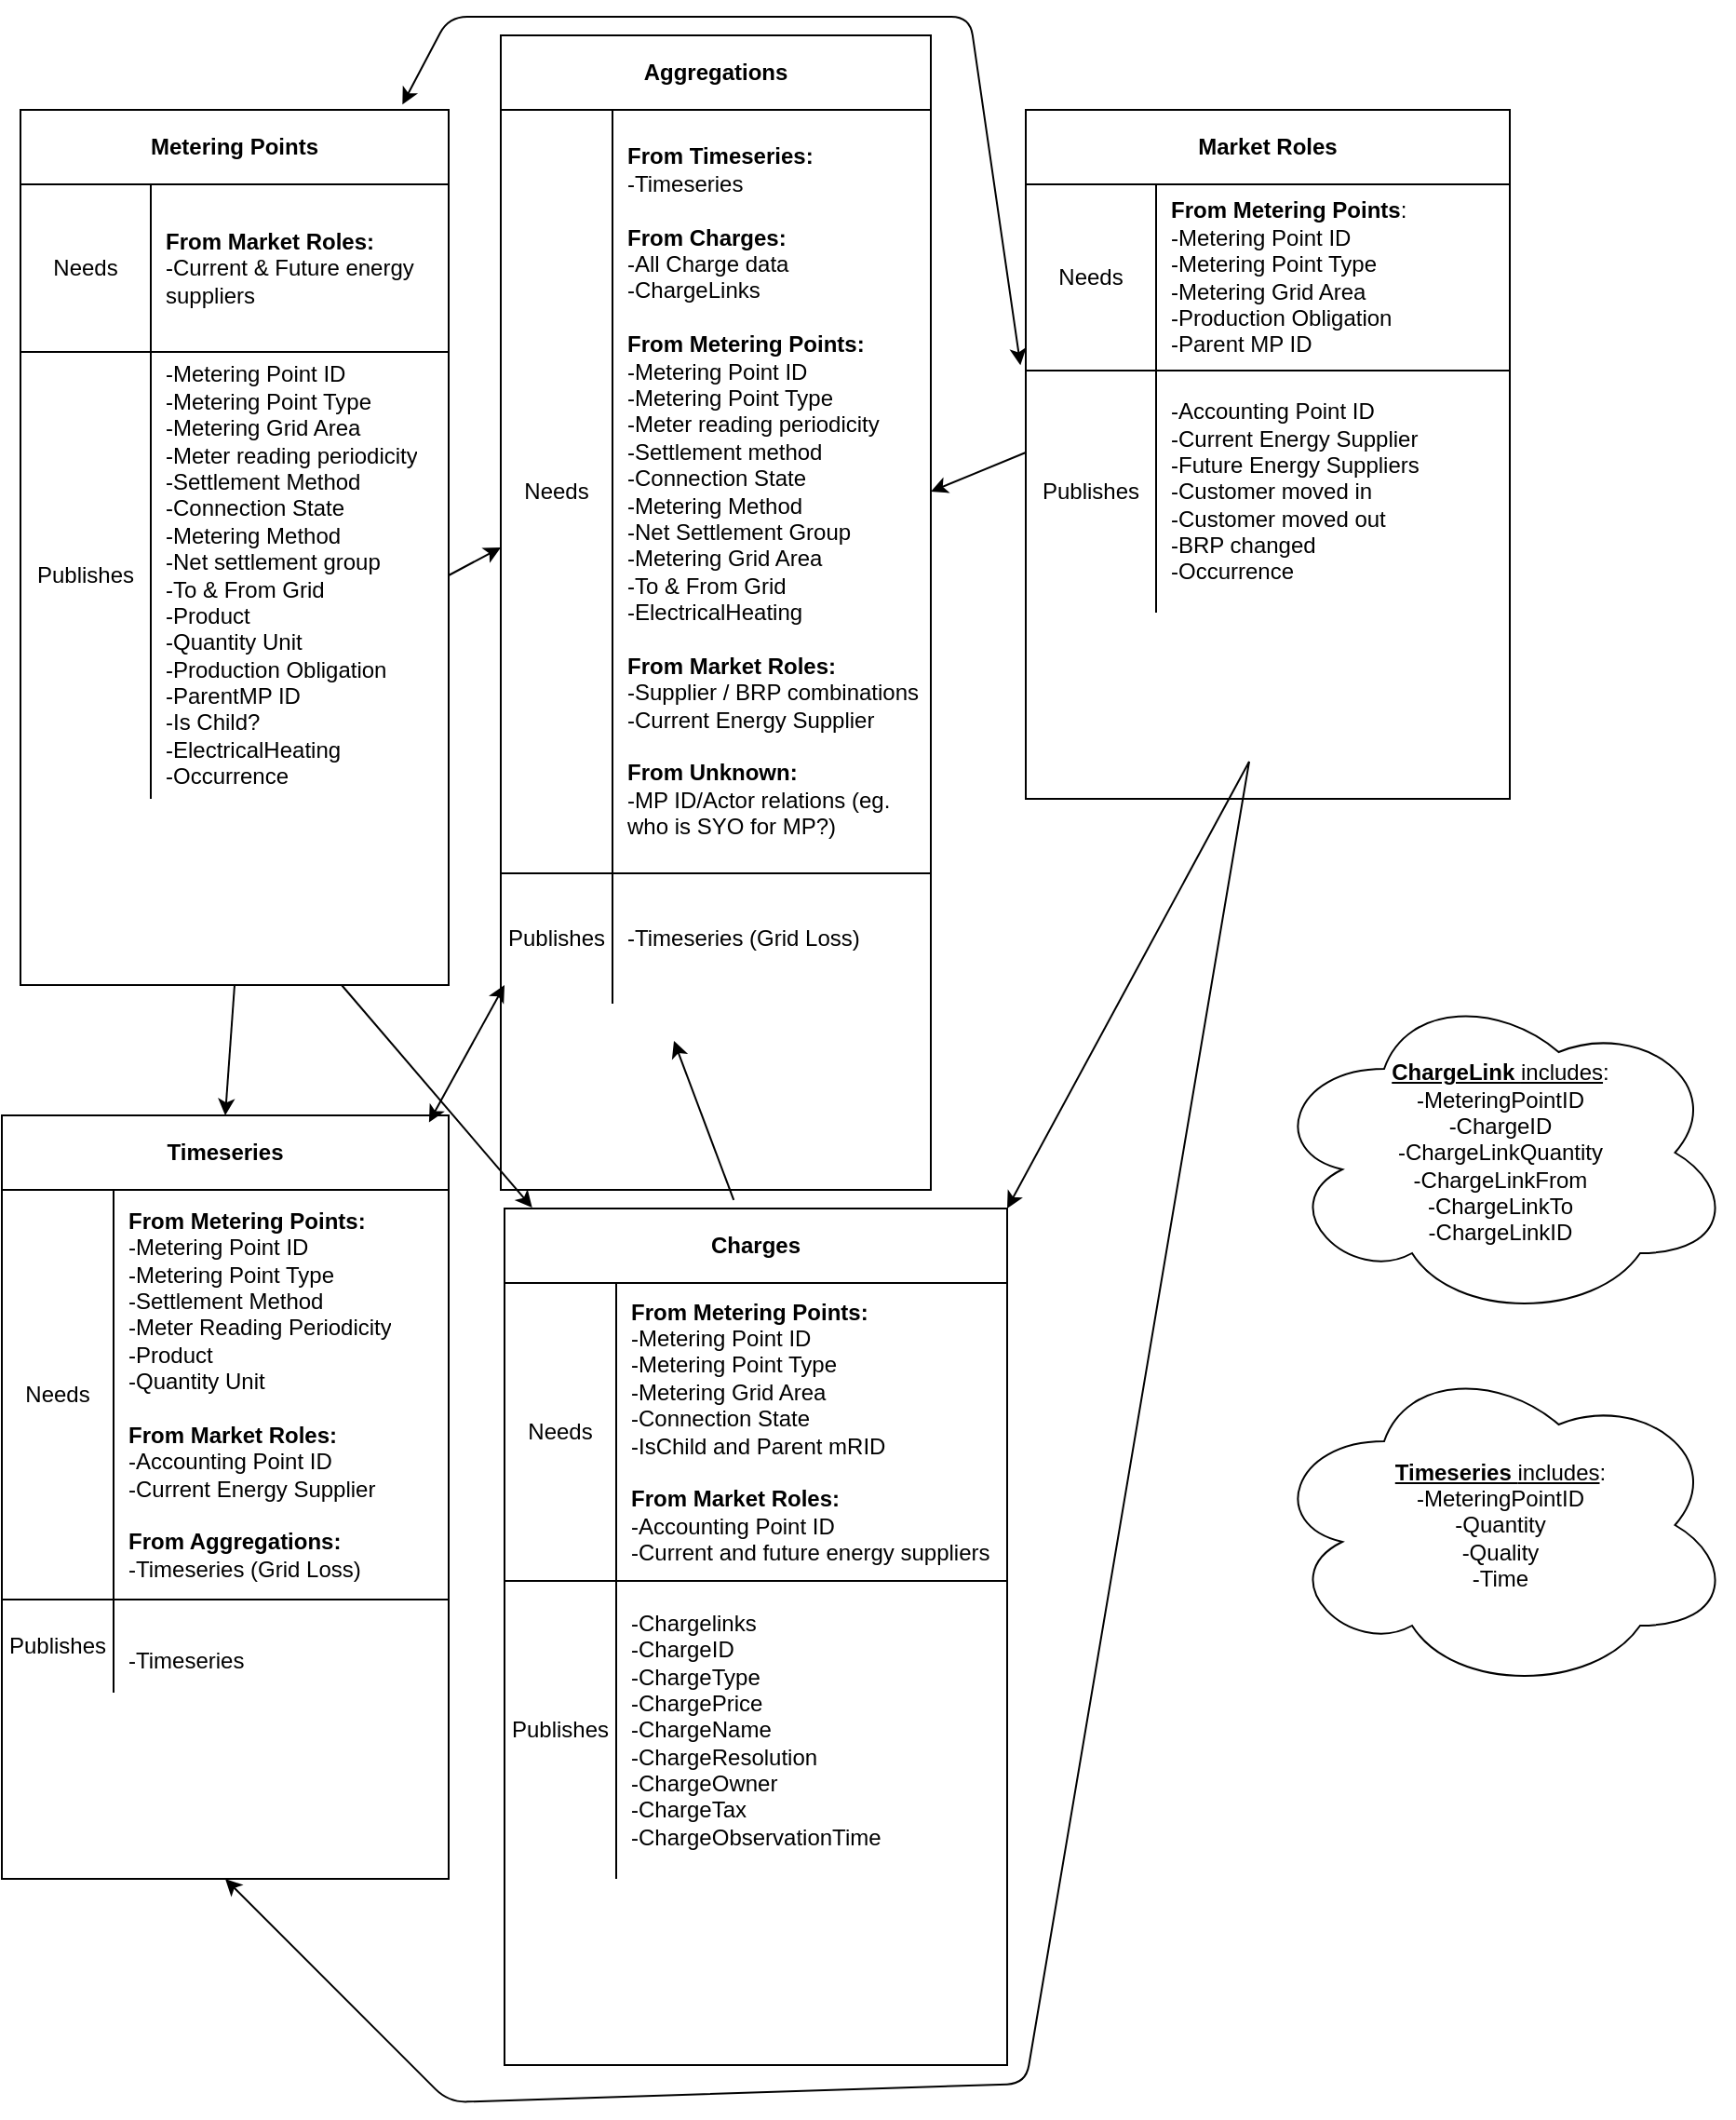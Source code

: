 <mxfile version="14.2.6" type="device"><diagram id="92r15I72fb07YGjZy0iK" name="Page-1"><mxGraphModel dx="1795" dy="1788" grid="1" gridSize="10" guides="1" tooltips="1" connect="1" arrows="1" fold="1" page="1" pageScale="1" pageWidth="827" pageHeight="1169" math="0" shadow="0"><root><mxCell id="0"/><mxCell id="1" parent="0"/><mxCell id="Mabt-3Se4oyptyURrfW0-4" value="Metering Points" style="shape=table;html=1;whiteSpace=wrap;startSize=40;container=1;collapsible=0;childLayout=tableLayout;fixedRows=1;rowLines=0;fontStyle=1;align=center;" parent="1" vertex="1"><mxGeometry x="40" y="20" width="230" height="470" as="geometry"/></mxCell><mxCell id="Mabt-3Se4oyptyURrfW0-5" value="" style="shape=partialRectangle;html=1;whiteSpace=wrap;collapsible=0;dropTarget=0;pointerEvents=0;fillColor=none;top=0;left=0;bottom=1;right=0;points=[[0,0.5],[1,0.5]];portConstraint=eastwest;" parent="Mabt-3Se4oyptyURrfW0-4" vertex="1"><mxGeometry y="40" width="230" height="90" as="geometry"/></mxCell><mxCell id="Mabt-3Se4oyptyURrfW0-6" value="Needs" style="shape=partialRectangle;html=1;whiteSpace=wrap;connectable=0;fillColor=none;top=0;left=0;bottom=0;right=0;overflow=hidden;" parent="Mabt-3Se4oyptyURrfW0-5" vertex="1"><mxGeometry width="70" height="90" as="geometry"/></mxCell><mxCell id="Mabt-3Se4oyptyURrfW0-7" value="&lt;b&gt;From Market Roles:&lt;/b&gt;&lt;br&gt;-Current &amp;amp; Future energy suppliers" style="shape=partialRectangle;html=1;whiteSpace=wrap;connectable=0;fillColor=none;top=0;left=0;bottom=0;right=0;align=left;spacingLeft=6;overflow=hidden;" parent="Mabt-3Se4oyptyURrfW0-5" vertex="1"><mxGeometry x="70" width="160" height="90" as="geometry"/></mxCell><mxCell id="Mabt-3Se4oyptyURrfW0-8" value="" style="shape=partialRectangle;html=1;whiteSpace=wrap;collapsible=0;dropTarget=0;pointerEvents=0;fillColor=none;top=0;left=0;bottom=0;right=0;points=[[0,0.5],[1,0.5]];portConstraint=eastwest;" parent="Mabt-3Se4oyptyURrfW0-4" vertex="1"><mxGeometry y="130" width="230" height="240" as="geometry"/></mxCell><mxCell id="Mabt-3Se4oyptyURrfW0-9" value="Publishes" style="shape=partialRectangle;html=1;whiteSpace=wrap;connectable=0;fillColor=none;top=0;left=0;bottom=0;right=0;overflow=hidden;" parent="Mabt-3Se4oyptyURrfW0-8" vertex="1"><mxGeometry width="70" height="240" as="geometry"/></mxCell><mxCell id="Mabt-3Se4oyptyURrfW0-10" value="-Metering Point ID&lt;br&gt;-Metering Point Type&lt;br&gt;-Metering Grid Area&lt;br&gt;-Meter reading periodicity&lt;br&gt;-Settlement Method&lt;br&gt;-Connection State&lt;br&gt;-Metering Method&lt;br&gt;-Net settlement group&lt;br&gt;-To &amp;amp; From Grid&lt;br&gt;-Product&lt;br&gt;-Quantity Unit&lt;br&gt;-Production Obligation&lt;br&gt;-ParentMP ID&lt;br&gt;-Is Child?&lt;br&gt;&lt;div&gt;-ElectricalHeating&lt;/div&gt;&lt;div&gt;-Occurrence&lt;br&gt;&lt;/div&gt;" style="shape=partialRectangle;html=1;whiteSpace=wrap;connectable=0;fillColor=none;top=0;left=0;bottom=0;right=0;align=left;spacingLeft=6;overflow=hidden;" parent="Mabt-3Se4oyptyURrfW0-8" vertex="1"><mxGeometry x="70" width="160" height="240" as="geometry"/></mxCell><mxCell id="Mabt-3Se4oyptyURrfW0-14" value="Aggregations" style="shape=table;html=1;whiteSpace=wrap;startSize=40;container=1;collapsible=0;childLayout=tableLayout;fixedRows=1;rowLines=0;fontStyle=1;align=center;" parent="1" vertex="1"><mxGeometry x="298" y="-20" width="231" height="620" as="geometry"/></mxCell><mxCell id="Mabt-3Se4oyptyURrfW0-15" value="" style="shape=partialRectangle;html=1;whiteSpace=wrap;collapsible=0;dropTarget=0;pointerEvents=0;fillColor=none;top=0;left=0;bottom=1;right=0;points=[[0,0.5],[1,0.5]];portConstraint=eastwest;" parent="Mabt-3Se4oyptyURrfW0-14" vertex="1"><mxGeometry y="40" width="231" height="410" as="geometry"/></mxCell><mxCell id="Mabt-3Se4oyptyURrfW0-16" value="Needs" style="shape=partialRectangle;html=1;whiteSpace=wrap;connectable=0;fillColor=none;top=0;left=0;bottom=0;right=0;overflow=hidden;" parent="Mabt-3Se4oyptyURrfW0-15" vertex="1"><mxGeometry width="60" height="410" as="geometry"/></mxCell><mxCell id="Mabt-3Se4oyptyURrfW0-17" value="&lt;b&gt;From Timeseries:&lt;/b&gt;&lt;br&gt;-Timeseries&lt;br&gt;&lt;br&gt;&lt;b&gt;From Charges:&lt;/b&gt;&lt;br&gt;-All Charge data&lt;br&gt;-ChargeLinks&lt;br&gt;&lt;br&gt;&lt;b&gt;From Metering Points:&lt;/b&gt;&lt;br&gt;-Metering Point ID&lt;br&gt;-Metering Point Type&lt;br&gt;-Meter reading periodicity&lt;br&gt;-Settlement method&lt;br&gt;-Connection State&lt;br&gt;-Metering Method&lt;br&gt;-Net Settlement Group&lt;br&gt;-Metering Grid Area&lt;br&gt;-To &amp;amp; From Grid&lt;br&gt;-ElectricalHeating&lt;br&gt;&lt;br&gt;&lt;b&gt;From Market Roles:&lt;/b&gt;&lt;br&gt;-Supplier / BRP combinations&lt;br&gt;-Current Energy Supplier&lt;br&gt;&lt;br&gt;&lt;b&gt;From Unknown:&lt;br&gt;&lt;/b&gt;-MP ID/Actor relations (eg. who is SYO for MP?)" style="shape=partialRectangle;html=1;whiteSpace=wrap;connectable=0;fillColor=none;top=0;left=0;bottom=0;right=0;align=left;spacingLeft=6;overflow=hidden;" parent="Mabt-3Se4oyptyURrfW0-15" vertex="1"><mxGeometry x="60" width="171" height="410" as="geometry"/></mxCell><mxCell id="Mabt-3Se4oyptyURrfW0-18" value="" style="shape=partialRectangle;html=1;whiteSpace=wrap;collapsible=0;dropTarget=0;pointerEvents=0;fillColor=none;top=0;left=0;bottom=0;right=0;points=[[0,0.5],[1,0.5]];portConstraint=eastwest;" parent="Mabt-3Se4oyptyURrfW0-14" vertex="1"><mxGeometry y="450" width="231" height="70" as="geometry"/></mxCell><mxCell id="Mabt-3Se4oyptyURrfW0-19" value="Publishes" style="shape=partialRectangle;html=1;whiteSpace=wrap;connectable=0;fillColor=none;top=0;left=0;bottom=0;right=0;overflow=hidden;" parent="Mabt-3Se4oyptyURrfW0-18" vertex="1"><mxGeometry width="60" height="70" as="geometry"/></mxCell><mxCell id="Mabt-3Se4oyptyURrfW0-20" value="-Timeseries (Grid Loss)" style="shape=partialRectangle;html=1;whiteSpace=wrap;connectable=0;fillColor=none;top=0;left=0;bottom=0;right=0;align=left;spacingLeft=6;overflow=hidden;" parent="Mabt-3Se4oyptyURrfW0-18" vertex="1"><mxGeometry x="60" width="171" height="70" as="geometry"/></mxCell><mxCell id="Mabt-3Se4oyptyURrfW0-21" value="Market Roles" style="shape=table;html=1;whiteSpace=wrap;startSize=40;container=1;collapsible=0;childLayout=tableLayout;fixedRows=1;rowLines=0;fontStyle=1;align=center;" parent="1" vertex="1"><mxGeometry x="580" y="20" width="260" height="370" as="geometry"/></mxCell><mxCell id="Mabt-3Se4oyptyURrfW0-22" value="" style="shape=partialRectangle;html=1;whiteSpace=wrap;collapsible=0;dropTarget=0;pointerEvents=0;fillColor=none;top=0;left=0;bottom=1;right=0;points=[[0,0.5],[1,0.5]];portConstraint=eastwest;" parent="Mabt-3Se4oyptyURrfW0-21" vertex="1"><mxGeometry y="40" width="260" height="100" as="geometry"/></mxCell><mxCell id="Mabt-3Se4oyptyURrfW0-23" value="Needs" style="shape=partialRectangle;html=1;whiteSpace=wrap;connectable=0;fillColor=none;top=0;left=0;bottom=0;right=0;overflow=hidden;" parent="Mabt-3Se4oyptyURrfW0-22" vertex="1"><mxGeometry width="70" height="100" as="geometry"/></mxCell><mxCell id="Mabt-3Se4oyptyURrfW0-24" value="&lt;b&gt;From Metering Points&lt;/b&gt;:&lt;br&gt;-Metering Point ID&lt;br&gt;-Metering Point Type&lt;br&gt;-Metering Grid Area&lt;br&gt;-Production Obligation&lt;br&gt;-Parent MP ID" style="shape=partialRectangle;html=1;whiteSpace=wrap;connectable=0;fillColor=none;top=0;left=0;bottom=0;right=0;align=left;spacingLeft=6;overflow=hidden;" parent="Mabt-3Se4oyptyURrfW0-22" vertex="1"><mxGeometry x="70" width="190" height="100" as="geometry"/></mxCell><mxCell id="Mabt-3Se4oyptyURrfW0-25" value="" style="shape=partialRectangle;html=1;whiteSpace=wrap;collapsible=0;dropTarget=0;pointerEvents=0;fillColor=none;top=0;left=0;bottom=0;right=0;points=[[0,0.5],[1,0.5]];portConstraint=eastwest;" parent="Mabt-3Se4oyptyURrfW0-21" vertex="1"><mxGeometry y="140" width="260" height="130" as="geometry"/></mxCell><mxCell id="Mabt-3Se4oyptyURrfW0-26" value="Publishes" style="shape=partialRectangle;html=1;whiteSpace=wrap;connectable=0;fillColor=none;top=0;left=0;bottom=0;right=0;overflow=hidden;" parent="Mabt-3Se4oyptyURrfW0-25" vertex="1"><mxGeometry width="70" height="130" as="geometry"/></mxCell><mxCell id="Mabt-3Se4oyptyURrfW0-27" value="-Accounting Point ID&lt;br&gt;-Current Energy Supplier&lt;br&gt;-Future Energy Suppliers&lt;br&gt;-Customer moved in&lt;br&gt;-Customer moved out&lt;br&gt;&lt;div&gt;-BRP changed&lt;/div&gt;&lt;div&gt;-Occurrence&lt;/div&gt;" style="shape=partialRectangle;html=1;whiteSpace=wrap;connectable=0;fillColor=none;top=0;left=0;bottom=0;right=0;align=left;spacingLeft=6;overflow=hidden;" parent="Mabt-3Se4oyptyURrfW0-25" vertex="1"><mxGeometry x="70" width="190" height="130" as="geometry"/></mxCell><mxCell id="Mabt-3Se4oyptyURrfW0-28" value="Timeseries" style="shape=table;html=1;whiteSpace=wrap;startSize=40;container=1;collapsible=0;childLayout=tableLayout;fixedRows=1;rowLines=0;fontStyle=1;align=center;" parent="1" vertex="1"><mxGeometry x="30" y="560" width="240" height="410" as="geometry"/></mxCell><mxCell id="Mabt-3Se4oyptyURrfW0-29" value="" style="shape=partialRectangle;html=1;whiteSpace=wrap;collapsible=0;dropTarget=0;pointerEvents=0;fillColor=none;top=0;left=0;bottom=1;right=0;points=[[0,0.5],[1,0.5]];portConstraint=eastwest;" parent="Mabt-3Se4oyptyURrfW0-28" vertex="1"><mxGeometry y="40" width="240" height="220" as="geometry"/></mxCell><mxCell id="Mabt-3Se4oyptyURrfW0-30" value="Needs" style="shape=partialRectangle;html=1;whiteSpace=wrap;connectable=0;fillColor=none;top=0;left=0;bottom=0;right=0;overflow=hidden;" parent="Mabt-3Se4oyptyURrfW0-29" vertex="1"><mxGeometry width="60" height="220" as="geometry"/></mxCell><mxCell id="Mabt-3Se4oyptyURrfW0-31" value="&lt;b&gt;From Metering Points:&lt;/b&gt;&lt;br&gt;-Metering Point ID&lt;br&gt;-Metering Point Type&lt;br&gt;-Settlement Method&lt;br&gt;-Meter Reading Periodicity&lt;br&gt;-Product&lt;br&gt;-Quantity Unit&lt;br&gt;&lt;br&gt;&lt;b&gt;From Market Roles:&lt;br&gt;&lt;/b&gt;-Accounting Point ID&lt;br&gt;-Current Energy Supplier&lt;br&gt;&lt;br&gt;&lt;b&gt;From Aggregations:&lt;br&gt;&lt;/b&gt;-Timeseries (Grid Loss)" style="shape=partialRectangle;html=1;whiteSpace=wrap;connectable=0;fillColor=none;top=0;left=0;bottom=0;right=0;align=left;spacingLeft=6;overflow=hidden;" parent="Mabt-3Se4oyptyURrfW0-29" vertex="1"><mxGeometry x="60" width="180" height="220" as="geometry"/></mxCell><mxCell id="Mabt-3Se4oyptyURrfW0-32" value="" style="shape=partialRectangle;html=1;whiteSpace=wrap;collapsible=0;dropTarget=0;pointerEvents=0;fillColor=none;top=0;left=0;bottom=0;right=0;points=[[0,0.5],[1,0.5]];portConstraint=eastwest;" parent="Mabt-3Se4oyptyURrfW0-28" vertex="1"><mxGeometry y="260" width="240" height="50" as="geometry"/></mxCell><mxCell id="Mabt-3Se4oyptyURrfW0-33" value="Publishes" style="shape=partialRectangle;html=1;whiteSpace=wrap;connectable=0;fillColor=none;top=0;left=0;bottom=0;right=0;overflow=hidden;" parent="Mabt-3Se4oyptyURrfW0-32" vertex="1"><mxGeometry width="60" height="50" as="geometry"/></mxCell><mxCell id="Mabt-3Se4oyptyURrfW0-34" value="&lt;br&gt;-Timeseries" style="shape=partialRectangle;html=1;whiteSpace=wrap;connectable=0;fillColor=none;top=0;left=0;bottom=0;right=0;align=left;spacingLeft=6;overflow=hidden;" parent="Mabt-3Se4oyptyURrfW0-32" vertex="1"><mxGeometry x="60" width="180" height="50" as="geometry"/></mxCell><mxCell id="Mabt-3Se4oyptyURrfW0-35" value="Charges" style="shape=table;html=1;whiteSpace=wrap;startSize=40;container=1;collapsible=0;childLayout=tableLayout;fixedRows=1;rowLines=0;fontStyle=1;align=center;" parent="1" vertex="1"><mxGeometry x="300" y="610" width="270" height="460" as="geometry"/></mxCell><mxCell id="Mabt-3Se4oyptyURrfW0-36" value="" style="shape=partialRectangle;html=1;whiteSpace=wrap;collapsible=0;dropTarget=0;pointerEvents=0;fillColor=none;top=0;left=0;bottom=1;right=0;points=[[0,0.5],[1,0.5]];portConstraint=eastwest;" parent="Mabt-3Se4oyptyURrfW0-35" vertex="1"><mxGeometry y="40" width="270" height="160" as="geometry"/></mxCell><mxCell id="Mabt-3Se4oyptyURrfW0-37" value="Needs" style="shape=partialRectangle;html=1;whiteSpace=wrap;connectable=0;fillColor=none;top=0;left=0;bottom=0;right=0;overflow=hidden;" parent="Mabt-3Se4oyptyURrfW0-36" vertex="1"><mxGeometry width="60" height="160" as="geometry"/></mxCell><mxCell id="Mabt-3Se4oyptyURrfW0-38" value="&lt;b&gt;From Metering Points:&lt;/b&gt;&lt;br&gt;-Metering Point ID&lt;br&gt;-Metering Point Type&lt;br&gt;-Metering Grid Area&lt;br&gt;-Connection State&lt;br&gt;-IsChild and Parent mRID&lt;br&gt;&lt;b&gt;&lt;br&gt;From Market Roles:&lt;/b&gt;&lt;br&gt;-Accounting Point ID&lt;br&gt;-Current and future energy suppliers" style="shape=partialRectangle;html=1;whiteSpace=wrap;connectable=0;fillColor=none;top=0;left=0;bottom=0;right=0;align=left;spacingLeft=6;overflow=hidden;" parent="Mabt-3Se4oyptyURrfW0-36" vertex="1"><mxGeometry x="60" width="210" height="160" as="geometry"/></mxCell><mxCell id="Mabt-3Se4oyptyURrfW0-39" value="" style="shape=partialRectangle;html=1;whiteSpace=wrap;collapsible=0;dropTarget=0;pointerEvents=0;fillColor=none;top=0;left=0;bottom=0;right=0;points=[[0,0.5],[1,0.5]];portConstraint=eastwest;" parent="Mabt-3Se4oyptyURrfW0-35" vertex="1"><mxGeometry y="200" width="270" height="160" as="geometry"/></mxCell><mxCell id="Mabt-3Se4oyptyURrfW0-40" value="Publishes" style="shape=partialRectangle;html=1;whiteSpace=wrap;connectable=0;fillColor=none;top=0;left=0;bottom=0;right=0;overflow=hidden;" parent="Mabt-3Se4oyptyURrfW0-39" vertex="1"><mxGeometry width="60" height="160" as="geometry"/></mxCell><mxCell id="Mabt-3Se4oyptyURrfW0-41" value="-Chargelinks&lt;br&gt;-ChargeID&lt;br&gt;-ChargeType&lt;br&gt;-ChargePrice&lt;br&gt;-ChargeName&lt;br&gt;-ChargeResolution&lt;br&gt;-ChargeOwner&lt;br&gt;-ChargeTax&lt;br&gt;-ChargeObservationTime" style="shape=partialRectangle;html=1;whiteSpace=wrap;connectable=0;fillColor=none;top=0;left=0;bottom=0;right=0;align=left;spacingLeft=6;overflow=hidden;" parent="Mabt-3Se4oyptyURrfW0-39" vertex="1"><mxGeometry x="60" width="210" height="160" as="geometry"/></mxCell><mxCell id="Mabt-3Se4oyptyURrfW0-58" value="" style="endArrow=classic;html=1;exitX=1;exitY=0.5;exitDx=0;exitDy=0;" parent="1" source="Mabt-3Se4oyptyURrfW0-8" edge="1"><mxGeometry width="50" height="50" relative="1" as="geometry"><mxPoint x="390" y="400" as="sourcePoint"/><mxPoint x="298" y="255" as="targetPoint"/></mxGeometry></mxCell><mxCell id="Mabt-3Se4oyptyURrfW0-60" value="" style="endArrow=classic;startArrow=classic;html=1;exitX=0.956;exitY=0.009;exitDx=0;exitDy=0;exitPerimeter=0;" parent="1" source="Mabt-3Se4oyptyURrfW0-28" edge="1"><mxGeometry width="50" height="50" relative="1" as="geometry"><mxPoint x="230" y="630" as="sourcePoint"/><mxPoint x="300" y="490" as="targetPoint"/></mxGeometry></mxCell><mxCell id="Mabt-3Se4oyptyURrfW0-61" value="" style="endArrow=classic;html=1;exitX=0.456;exitY=-0.01;exitDx=0;exitDy=0;exitPerimeter=0;" parent="1" source="Mabt-3Se4oyptyURrfW0-35" edge="1"><mxGeometry width="50" height="50" relative="1" as="geometry"><mxPoint x="390" y="520" as="sourcePoint"/><mxPoint x="391" y="520" as="targetPoint"/></mxGeometry></mxCell><mxCell id="Mabt-3Se4oyptyURrfW0-63" value="" style="endArrow=classic;html=1;entryX=1;entryY=0.5;entryDx=0;entryDy=0;" parent="1" target="Mabt-3Se4oyptyURrfW0-15" edge="1"><mxGeometry width="50" height="50" relative="1" as="geometry"><mxPoint x="580" y="204" as="sourcePoint"/><mxPoint x="440" y="230" as="targetPoint"/></mxGeometry></mxCell><mxCell id="Mabt-3Se4oyptyURrfW0-65" value="" style="endArrow=classic;startArrow=classic;html=1;exitX=0.892;exitY=-0.006;exitDx=0;exitDy=0;exitPerimeter=0;entryX=-0.011;entryY=-0.022;entryDx=0;entryDy=0;entryPerimeter=0;" parent="1" source="Mabt-3Se4oyptyURrfW0-4" target="Mabt-3Se4oyptyURrfW0-25" edge="1"><mxGeometry width="50" height="50" relative="1" as="geometry"><mxPoint x="390" y="280" as="sourcePoint"/><mxPoint x="440" y="230" as="targetPoint"/><Array as="points"><mxPoint x="270" y="-30"/><mxPoint x="550" y="-30"/></Array></mxGeometry></mxCell><mxCell id="Mabt-3Se4oyptyURrfW0-69" value="" style="endArrow=classic;html=1;exitX=0.5;exitY=1;exitDx=0;exitDy=0;entryX=0.5;entryY=0;entryDx=0;entryDy=0;" parent="1" source="Mabt-3Se4oyptyURrfW0-4" target="Mabt-3Se4oyptyURrfW0-28" edge="1"><mxGeometry width="50" height="50" relative="1" as="geometry"><mxPoint x="390" y="520" as="sourcePoint"/><mxPoint x="440" y="470" as="targetPoint"/></mxGeometry></mxCell><mxCell id="Mabt-3Se4oyptyURrfW0-70" value="" style="endArrow=classic;html=1;entryX=0.055;entryY=-0.001;entryDx=0;entryDy=0;entryPerimeter=0;exitX=0.75;exitY=1;exitDx=0;exitDy=0;" parent="1" target="Mabt-3Se4oyptyURrfW0-35" edge="1" source="Mabt-3Se4oyptyURrfW0-4"><mxGeometry width="50" height="50" relative="1" as="geometry"><mxPoint x="160" y="470" as="sourcePoint"/><mxPoint x="140" y="570" as="targetPoint"/></mxGeometry></mxCell><mxCell id="Mabt-3Se4oyptyURrfW0-71" value="" style="endArrow=classic;html=1;entryX=1;entryY=0;entryDx=0;entryDy=0;" parent="1" target="Mabt-3Se4oyptyURrfW0-35" edge="1"><mxGeometry width="50" height="50" relative="1" as="geometry"><mxPoint x="700" y="370" as="sourcePoint"/><mxPoint x="440" y="450" as="targetPoint"/></mxGeometry></mxCell><mxCell id="Mabt-3Se4oyptyURrfW0-72" value="" style="endArrow=classic;html=1;entryX=0.5;entryY=1;entryDx=0;entryDy=0;" parent="1" target="Mabt-3Se4oyptyURrfW0-28" edge="1"><mxGeometry width="50" height="50" relative="1" as="geometry"><mxPoint x="700" y="370" as="sourcePoint"/><mxPoint x="440" y="570" as="targetPoint"/><Array as="points"><mxPoint x="580" y="1080"/><mxPoint x="270" y="1090"/></Array></mxGeometry></mxCell><mxCell id="Mabt-3Se4oyptyURrfW0-73" value="&lt;u&gt;&lt;b&gt;ChargeLink &lt;/b&gt;includes&lt;/u&gt;:&lt;br&gt;-MeteringPointID&lt;br&gt;-ChargeID&lt;br&gt;-ChargeLinkQuantity&lt;br&gt;-ChargeLinkFrom&lt;br&gt;-ChargeLinkTo&lt;br&gt;-ChargeLinkID" style="ellipse;shape=cloud;whiteSpace=wrap;html=1;" parent="1" vertex="1"><mxGeometry x="710" y="490" width="250" height="180" as="geometry"/></mxCell><mxCell id="Mabt-3Se4oyptyURrfW0-74" value="&lt;u&gt;&lt;b&gt;Timeseries &lt;/b&gt;includes&lt;/u&gt;:&lt;br&gt;-MeteringPointID&lt;br&gt;-Quantity&lt;br&gt;-Quality&lt;br&gt;-Time" style="ellipse;shape=cloud;whiteSpace=wrap;html=1;" parent="1" vertex="1"><mxGeometry x="710" y="690" width="250" height="180" as="geometry"/></mxCell></root></mxGraphModel></diagram></mxfile>